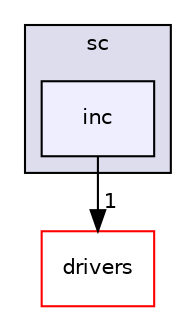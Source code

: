 digraph "inc" {
  compound=true
  node [ fontsize="10", fontname="Helvetica"];
  edge [ labelfontsize="10", labelfontname="Helvetica"];
  subgraph clusterdir_fbf62556ca8a2b56d61fd86101648f2a {
    graph [ bgcolor="#ddddee", pencolor="black", label="sc" fontname="Helvetica", fontsize="10", URL="dir_fbf62556ca8a2b56d61fd86101648f2a.html"]
  dir_6dd990fd0329ce0b806ab1faad717fa7 [shape=box, label="inc", style="filled", fillcolor="#eeeeff", pencolor="black", URL="dir_6dd990fd0329ce0b806ab1faad717fa7.html"];
  }
  dir_08ce54ab20ebf3a819d624811685620e [shape=box label="drivers" fillcolor="white" style="filled" color="red" URL="dir_08ce54ab20ebf3a819d624811685620e.html"];
  dir_6dd990fd0329ce0b806ab1faad717fa7->dir_08ce54ab20ebf3a819d624811685620e [headlabel="1", labeldistance=1.5 headhref="dir_000067_000006.html"];
}
